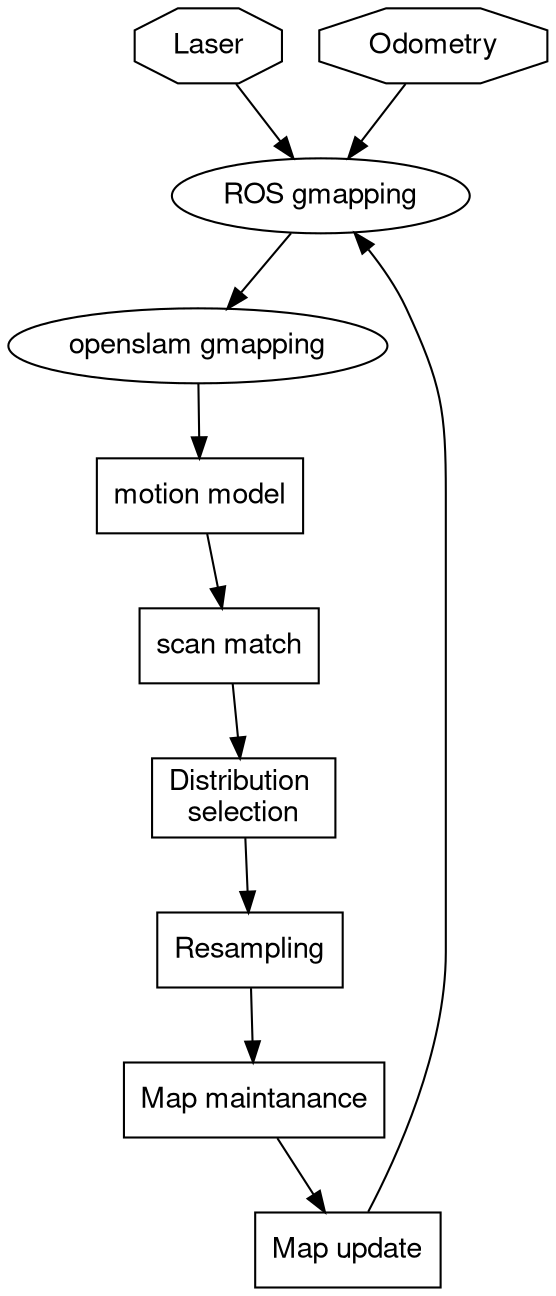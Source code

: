 digraph finite_state_machine {
	fontname="Helvetica,Arial,sans-serif"
	node [fontname="Helvetica,Arial,sans-serif"]
	edge [fontname="Helvetica,Arial,sans-serif"]
	node [shape = octagon] 0 1
	node [shape = ellipse] 2 3
	node [shape = rectangle] 4 5 6 7 8 9

    0 [label="Laser"]
    1 [label="Odometry"]
    2 [label="ROS gmapping"]
    3 [label="openslam gmapping"]
    4 [label="motion model"]
    5 [label="scan match"]
    6 [label="Distribution \nselection"]
    7 [label="Resampling"]
    8 [label="Map maintanance"]
    9 [label="Map update"]

    0 -> 2
    1 -> 2
    2 -> 3
    3 -> 4 -> 5 -> 6 -> 7 -> 8 -> 9 -> 2
}